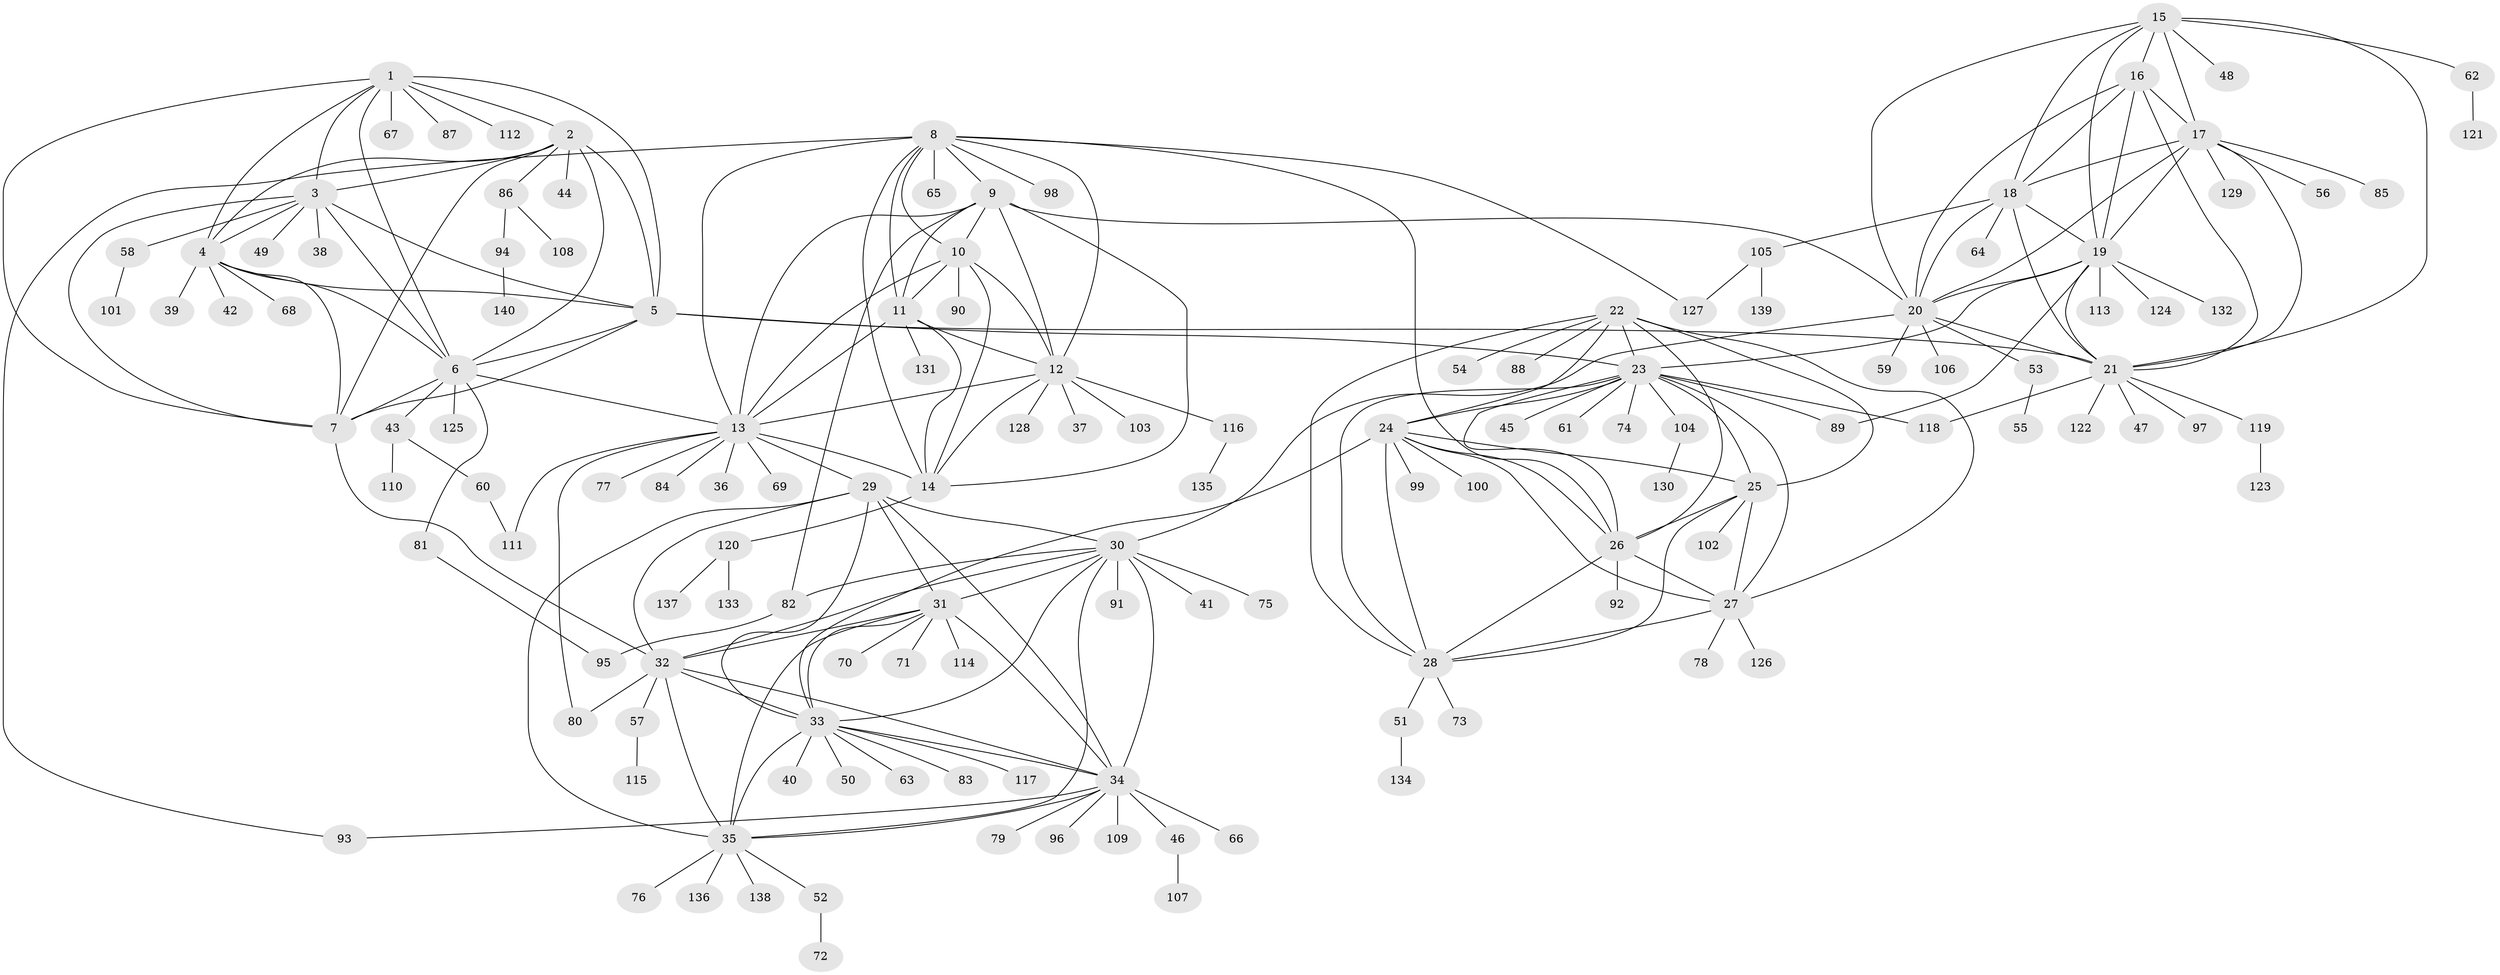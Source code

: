 // coarse degree distribution, {8: 0.00909090909090909, 6: 0.045454545454545456, 10: 0.045454545454545456, 12: 0.00909090909090909, 5: 0.01818181818181818, 11: 0.01818181818181818, 7: 0.01818181818181818, 9: 0.03636363636363636, 14: 0.00909090909090909, 4: 0.00909090909090909, 1: 0.6545454545454545, 3: 0.01818181818181818, 2: 0.10909090909090909}
// Generated by graph-tools (version 1.1) at 2025/42/03/06/25 10:42:13]
// undirected, 140 vertices, 228 edges
graph export_dot {
graph [start="1"]
  node [color=gray90,style=filled];
  1;
  2;
  3;
  4;
  5;
  6;
  7;
  8;
  9;
  10;
  11;
  12;
  13;
  14;
  15;
  16;
  17;
  18;
  19;
  20;
  21;
  22;
  23;
  24;
  25;
  26;
  27;
  28;
  29;
  30;
  31;
  32;
  33;
  34;
  35;
  36;
  37;
  38;
  39;
  40;
  41;
  42;
  43;
  44;
  45;
  46;
  47;
  48;
  49;
  50;
  51;
  52;
  53;
  54;
  55;
  56;
  57;
  58;
  59;
  60;
  61;
  62;
  63;
  64;
  65;
  66;
  67;
  68;
  69;
  70;
  71;
  72;
  73;
  74;
  75;
  76;
  77;
  78;
  79;
  80;
  81;
  82;
  83;
  84;
  85;
  86;
  87;
  88;
  89;
  90;
  91;
  92;
  93;
  94;
  95;
  96;
  97;
  98;
  99;
  100;
  101;
  102;
  103;
  104;
  105;
  106;
  107;
  108;
  109;
  110;
  111;
  112;
  113;
  114;
  115;
  116;
  117;
  118;
  119;
  120;
  121;
  122;
  123;
  124;
  125;
  126;
  127;
  128;
  129;
  130;
  131;
  132;
  133;
  134;
  135;
  136;
  137;
  138;
  139;
  140;
  1 -- 2;
  1 -- 3;
  1 -- 4;
  1 -- 5;
  1 -- 6;
  1 -- 7;
  1 -- 67;
  1 -- 87;
  1 -- 112;
  2 -- 3;
  2 -- 4;
  2 -- 5;
  2 -- 6;
  2 -- 7;
  2 -- 44;
  2 -- 86;
  3 -- 4;
  3 -- 5;
  3 -- 6;
  3 -- 7;
  3 -- 38;
  3 -- 49;
  3 -- 58;
  4 -- 5;
  4 -- 6;
  4 -- 7;
  4 -- 39;
  4 -- 42;
  4 -- 68;
  5 -- 6;
  5 -- 7;
  5 -- 21;
  5 -- 23;
  6 -- 7;
  6 -- 13;
  6 -- 43;
  6 -- 81;
  6 -- 125;
  7 -- 32;
  8 -- 9;
  8 -- 10;
  8 -- 11;
  8 -- 12;
  8 -- 13;
  8 -- 14;
  8 -- 26;
  8 -- 65;
  8 -- 93;
  8 -- 98;
  8 -- 127;
  9 -- 10;
  9 -- 11;
  9 -- 12;
  9 -- 13;
  9 -- 14;
  9 -- 20;
  9 -- 82;
  10 -- 11;
  10 -- 12;
  10 -- 13;
  10 -- 14;
  10 -- 90;
  11 -- 12;
  11 -- 13;
  11 -- 14;
  11 -- 131;
  12 -- 13;
  12 -- 14;
  12 -- 37;
  12 -- 103;
  12 -- 116;
  12 -- 128;
  13 -- 14;
  13 -- 29;
  13 -- 36;
  13 -- 69;
  13 -- 77;
  13 -- 80;
  13 -- 84;
  13 -- 111;
  14 -- 120;
  15 -- 16;
  15 -- 17;
  15 -- 18;
  15 -- 19;
  15 -- 20;
  15 -- 21;
  15 -- 48;
  15 -- 62;
  16 -- 17;
  16 -- 18;
  16 -- 19;
  16 -- 20;
  16 -- 21;
  17 -- 18;
  17 -- 19;
  17 -- 20;
  17 -- 21;
  17 -- 56;
  17 -- 85;
  17 -- 129;
  18 -- 19;
  18 -- 20;
  18 -- 21;
  18 -- 64;
  18 -- 105;
  19 -- 20;
  19 -- 21;
  19 -- 23;
  19 -- 89;
  19 -- 113;
  19 -- 124;
  19 -- 132;
  20 -- 21;
  20 -- 30;
  20 -- 53;
  20 -- 59;
  20 -- 106;
  21 -- 47;
  21 -- 97;
  21 -- 118;
  21 -- 119;
  21 -- 122;
  22 -- 23;
  22 -- 24;
  22 -- 25;
  22 -- 26;
  22 -- 27;
  22 -- 28;
  22 -- 54;
  22 -- 88;
  23 -- 24;
  23 -- 25;
  23 -- 26;
  23 -- 27;
  23 -- 28;
  23 -- 45;
  23 -- 61;
  23 -- 74;
  23 -- 89;
  23 -- 104;
  23 -- 118;
  24 -- 25;
  24 -- 26;
  24 -- 27;
  24 -- 28;
  24 -- 33;
  24 -- 99;
  24 -- 100;
  25 -- 26;
  25 -- 27;
  25 -- 28;
  25 -- 102;
  26 -- 27;
  26 -- 28;
  26 -- 92;
  27 -- 28;
  27 -- 78;
  27 -- 126;
  28 -- 51;
  28 -- 73;
  29 -- 30;
  29 -- 31;
  29 -- 32;
  29 -- 33;
  29 -- 34;
  29 -- 35;
  30 -- 31;
  30 -- 32;
  30 -- 33;
  30 -- 34;
  30 -- 35;
  30 -- 41;
  30 -- 75;
  30 -- 82;
  30 -- 91;
  31 -- 32;
  31 -- 33;
  31 -- 34;
  31 -- 35;
  31 -- 70;
  31 -- 71;
  31 -- 114;
  32 -- 33;
  32 -- 34;
  32 -- 35;
  32 -- 57;
  32 -- 80;
  33 -- 34;
  33 -- 35;
  33 -- 40;
  33 -- 50;
  33 -- 63;
  33 -- 83;
  33 -- 117;
  34 -- 35;
  34 -- 46;
  34 -- 66;
  34 -- 79;
  34 -- 93;
  34 -- 96;
  34 -- 109;
  35 -- 52;
  35 -- 76;
  35 -- 136;
  35 -- 138;
  43 -- 60;
  43 -- 110;
  46 -- 107;
  51 -- 134;
  52 -- 72;
  53 -- 55;
  57 -- 115;
  58 -- 101;
  60 -- 111;
  62 -- 121;
  81 -- 95;
  82 -- 95;
  86 -- 94;
  86 -- 108;
  94 -- 140;
  104 -- 130;
  105 -- 127;
  105 -- 139;
  116 -- 135;
  119 -- 123;
  120 -- 133;
  120 -- 137;
}
